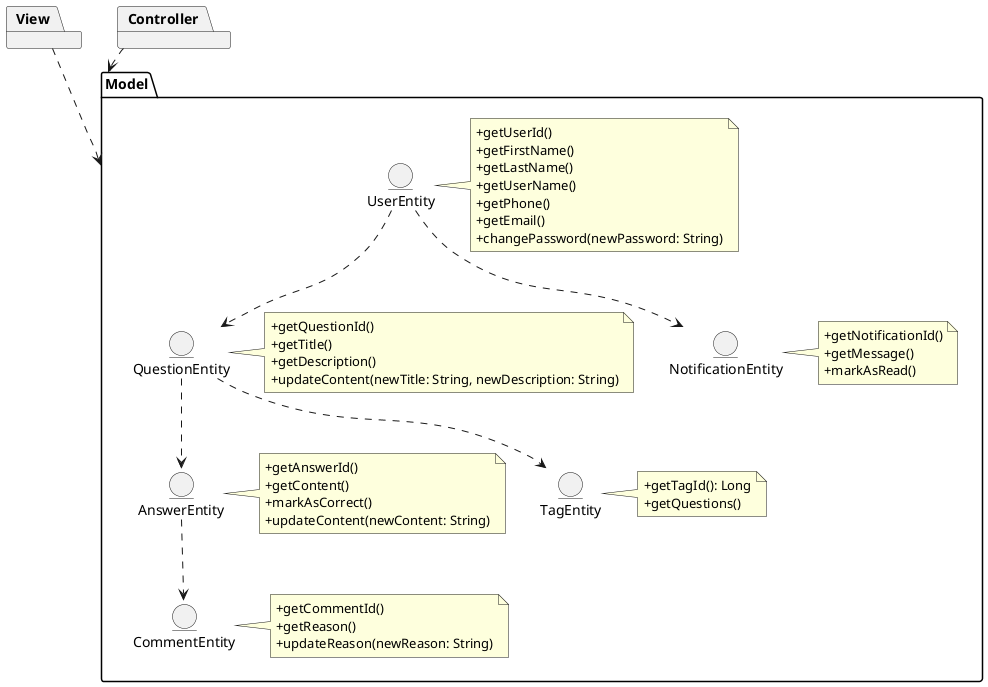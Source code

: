 @startuml

package View {
}

package Controller {
}

View ..> Model
Controller ..> Model

package Model {
    entity UserEntity as UserEntity
    note right of UserEntity
        +getUserId()
        +getFirstName()
        +getLastName()
        +getUserName()
        +getPhone()
        +getEmail()
        +changePassword(newPassword: String)
    end note

    entity QuestionEntity as QuestionEntity
    note right of QuestionEntity
        +getQuestionId()
        +getTitle()
        +getDescription()
        +updateContent(newTitle: String, newDescription: String)
    end note

    entity AnswerEntity as AnswerEntity
    note right of AnswerEntity
        +getAnswerId()
        +getContent()
        +markAsCorrect()
        +updateContent(newContent: String)
    end note

    entity CommentEntity as CommentEntity
    note right of CommentEntity
        +getCommentId()
        +getReason()
        +updateReason(newReason: String)
    end note

    entity NotificationEntity as NotificationEntity
    note right of NotificationEntity
        +getNotificationId()
        +getMessage()
        +markAsRead()
    end note

    entity TagEntity as TagEntity
        note right of TagEntity
            +getTagId(): Long
            +getQuestions()
        end note

    UserEntity ..> QuestionEntity
    QuestionEntity ..> AnswerEntity
    QuestionEntity ..> TagEntity
    AnswerEntity ..> CommentEntity
    UserEntity ..> NotificationEntity
}


@enduml